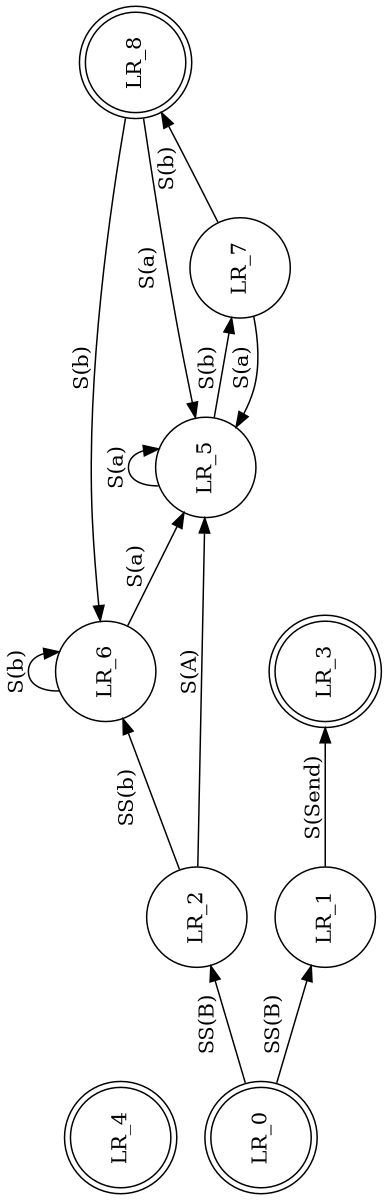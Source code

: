 digraph state{
        rankdir=LR;
        size="8,5"
        orientation=land;
        node [shape=doublecircle];
    LR_0 LR_3 LR_4 LR_8
        node [shape=circle];
        LR_0 -> LR_2 [label="SS(B)"];
        LR_0 -> LR_1 [label="SS(B)"];
        LR_1 -> LR_3 [label="S(Send)"];
        LR_2 -> LR_6 [label="SS(b)"];
        LR_2 -> LR_5 [label="S(A)"];
        LR_5 -> LR_7 [label="S(b)"];
        LR_5 -> LR_5 [label="S(a)"];
        LR_6 -> LR_6 [label="S(b)"];
        LR_6 -> LR_5 [label="S(a)"];
        LR_7 -> LR_8 [label="S(b)"];
        LR_7 -> LR_5 [label="S(a)"];
        LR_8 -> LR_6 [label="S(b)"];
        LR_8 -> LR_5 [label="S(a)"];
}